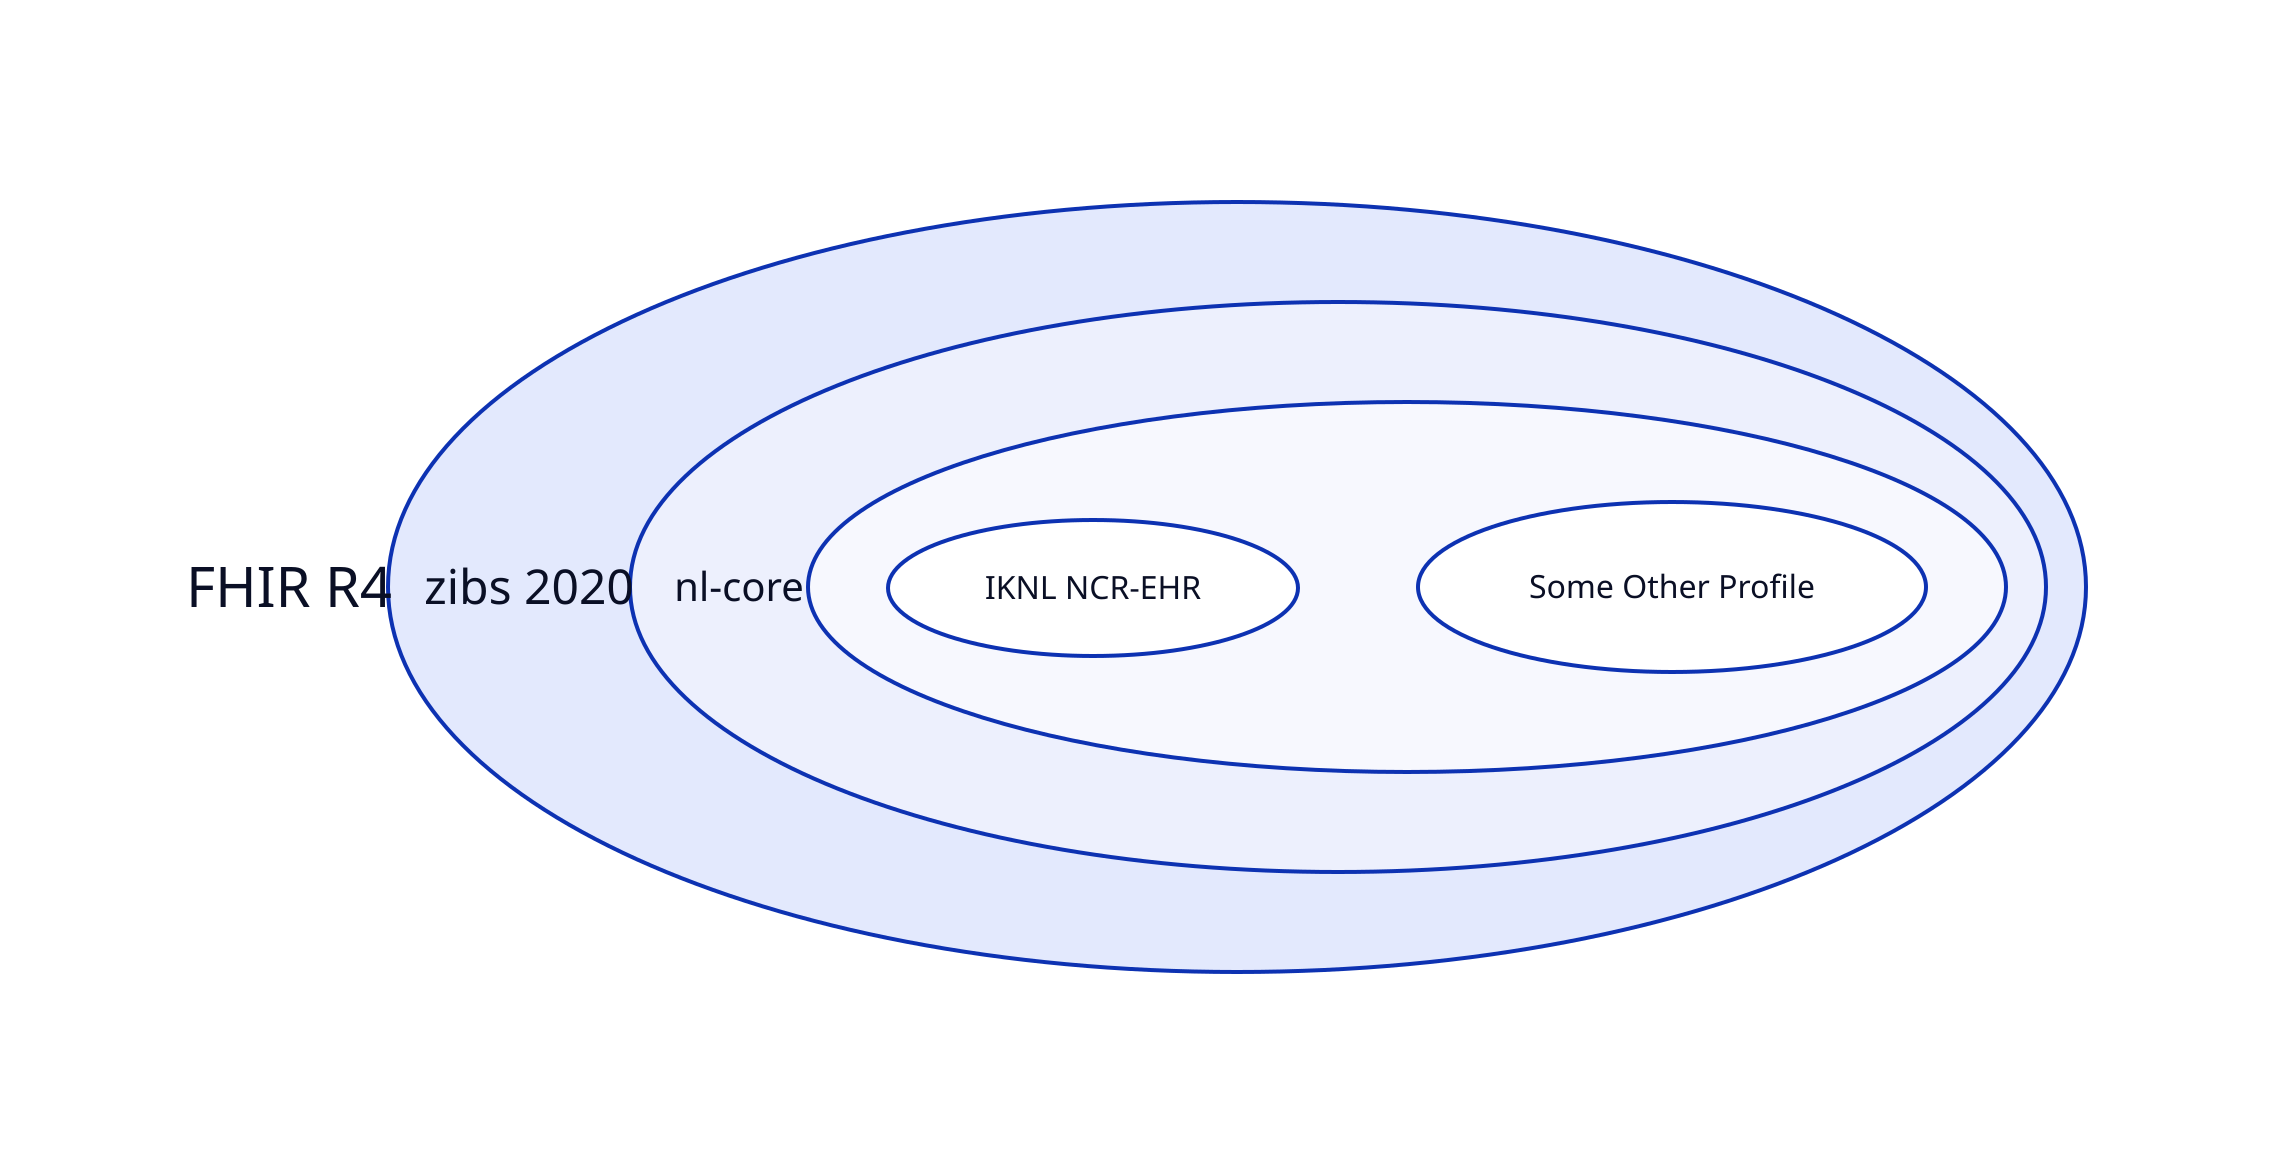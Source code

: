 FHIR R4: {
    shape: oval
    label.near: outside-left-center
    zibs 2020: {
      shape: oval
      label.near: outside-left-center
      nl-core: {
        shape: oval
        label.near: outside-left-center
        IKNL NCR-EHR: {
          shape: oval
        }
        Some Other Profile: {
          shape: oval
        }
      }
    }
  }